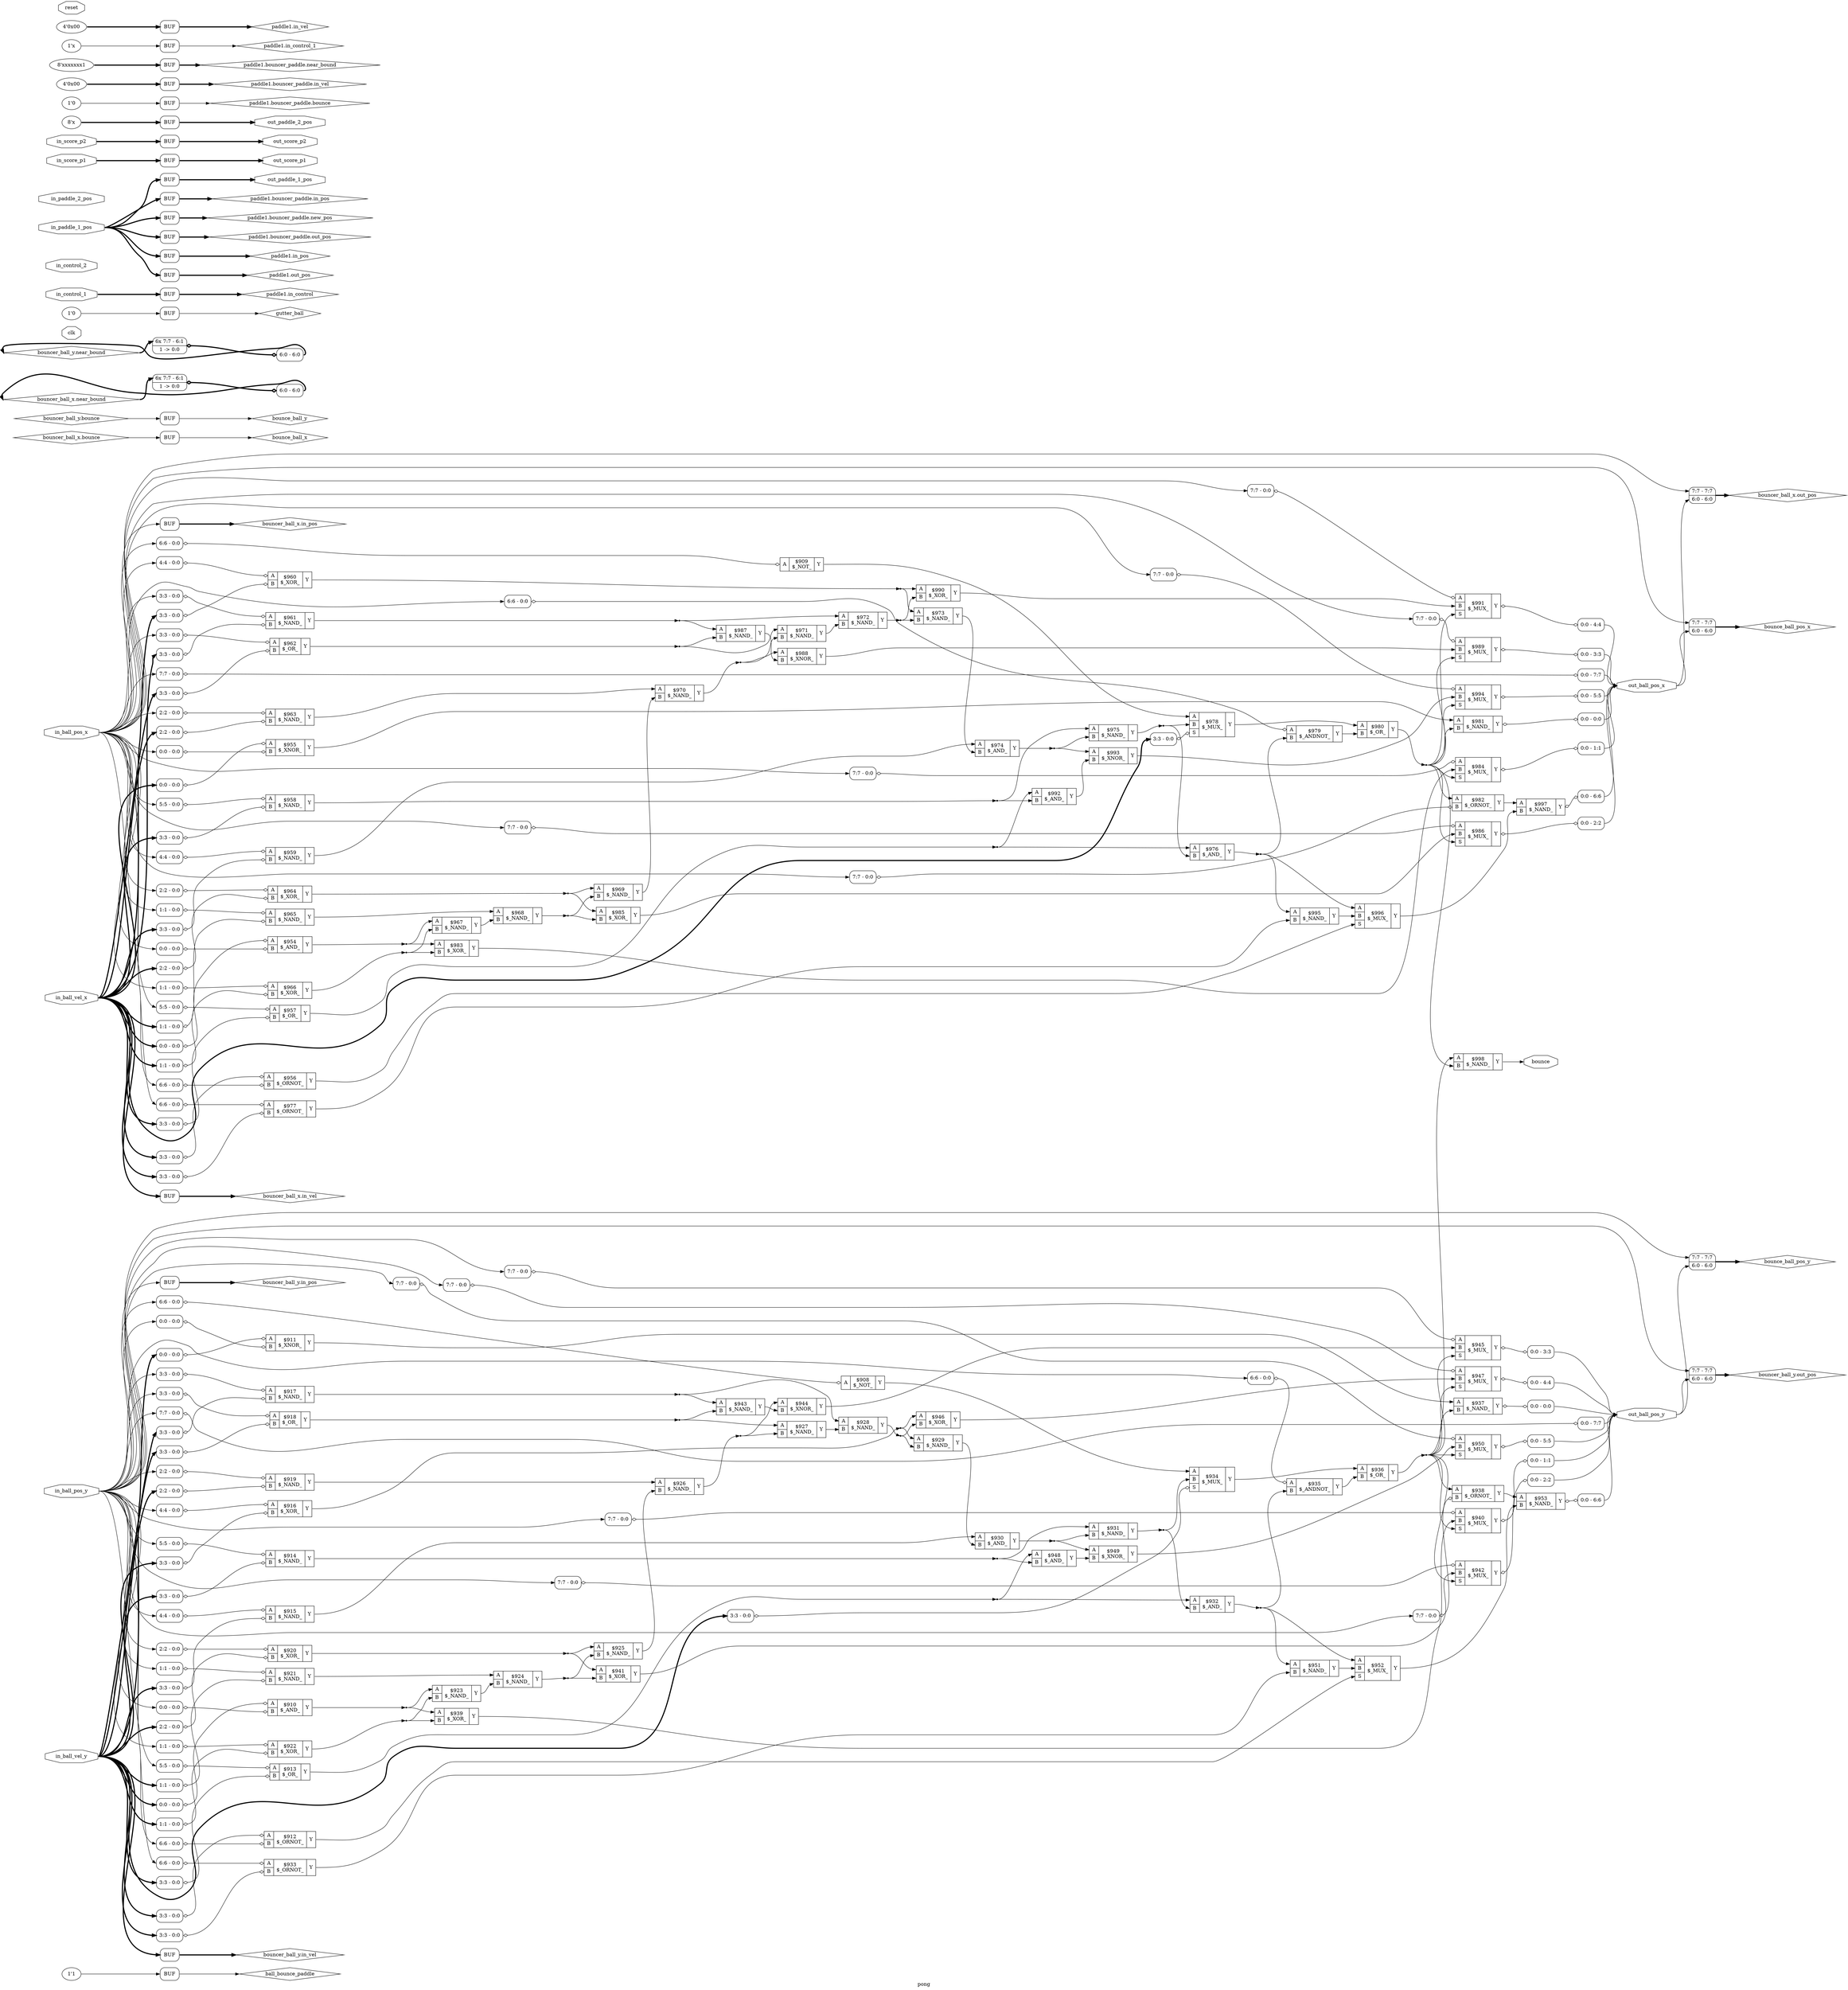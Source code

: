 digraph "pong" {
label="pong";
rankdir="LR";
remincross=true;
n77 [ shape=diamond, label="ball_bounce_paddle", color="black", fontcolor="black" ];
n78 [ shape=octagon, label="bounce", color="black", fontcolor="black" ];
n79 [ shape=diamond, label="bounce_ball_pos_x", color="black", fontcolor="black" ];
n80 [ shape=diamond, label="bounce_ball_pos_y", color="black", fontcolor="black" ];
n81 [ shape=diamond, label="bounce_ball_x", color="black", fontcolor="black" ];
n82 [ shape=diamond, label="bounce_ball_y", color="black", fontcolor="black" ];
n83 [ shape=diamond, label="bouncer_ball_x.bounce", color="black", fontcolor="black" ];
n84 [ shape=diamond, label="bouncer_ball_x.in_pos", color="black", fontcolor="black" ];
n85 [ shape=diamond, label="bouncer_ball_x.in_vel", color="black", fontcolor="black" ];
n86 [ shape=diamond, label="bouncer_ball_x.near_bound", color="black", fontcolor="black" ];
n87 [ shape=diamond, label="bouncer_ball_x.out_pos", color="black", fontcolor="black" ];
n88 [ shape=diamond, label="bouncer_ball_y.bounce", color="black", fontcolor="black" ];
n89 [ shape=diamond, label="bouncer_ball_y.in_pos", color="black", fontcolor="black" ];
n90 [ shape=diamond, label="bouncer_ball_y.in_vel", color="black", fontcolor="black" ];
n91 [ shape=diamond, label="bouncer_ball_y.near_bound", color="black", fontcolor="black" ];
n92 [ shape=diamond, label="bouncer_ball_y.out_pos", color="black", fontcolor="black" ];
n93 [ shape=octagon, label="clk", color="black", fontcolor="black" ];
n94 [ shape=diamond, label="gutter_ball", color="black", fontcolor="black" ];
n95 [ shape=octagon, label="in_ball_pos_x", color="black", fontcolor="black" ];
n96 [ shape=octagon, label="in_ball_pos_y", color="black", fontcolor="black" ];
n97 [ shape=octagon, label="in_ball_vel_x", color="black", fontcolor="black" ];
n98 [ shape=octagon, label="in_ball_vel_y", color="black", fontcolor="black" ];
n99 [ shape=octagon, label="in_control_1", color="black", fontcolor="black" ];
n100 [ shape=octagon, label="in_control_2", color="black", fontcolor="black" ];
n101 [ shape=octagon, label="in_paddle_1_pos", color="black", fontcolor="black" ];
n102 [ shape=octagon, label="in_paddle_2_pos", color="black", fontcolor="black" ];
n103 [ shape=octagon, label="in_score_p1", color="black", fontcolor="black" ];
n104 [ shape=octagon, label="in_score_p2", color="black", fontcolor="black" ];
n105 [ shape=octagon, label="out_ball_pos_x", color="black", fontcolor="black" ];
n106 [ shape=octagon, label="out_ball_pos_y", color="black", fontcolor="black" ];
n107 [ shape=octagon, label="out_paddle_1_pos", color="black", fontcolor="black" ];
n108 [ shape=octagon, label="out_paddle_2_pos", color="black", fontcolor="black" ];
n109 [ shape=octagon, label="out_score_p1", color="black", fontcolor="black" ];
n110 [ shape=octagon, label="out_score_p2", color="black", fontcolor="black" ];
n111 [ shape=diamond, label="paddle1.bouncer_paddle.bounce", color="black", fontcolor="black" ];
n112 [ shape=diamond, label="paddle1.bouncer_paddle.in_pos", color="black", fontcolor="black" ];
n113 [ shape=diamond, label="paddle1.bouncer_paddle.in_vel", color="black", fontcolor="black" ];
n114 [ shape=diamond, label="paddle1.bouncer_paddle.near_bound", color="black", fontcolor="black" ];
n115 [ shape=diamond, label="paddle1.bouncer_paddle.new_pos", color="black", fontcolor="black" ];
n116 [ shape=diamond, label="paddle1.bouncer_paddle.out_pos", color="black", fontcolor="black" ];
n117 [ shape=diamond, label="paddle1.in_control", color="black", fontcolor="black" ];
n118 [ shape=diamond, label="paddle1.in_control_1", color="black", fontcolor="black" ];
n119 [ shape=diamond, label="paddle1.in_pos", color="black", fontcolor="black" ];
n120 [ shape=diamond, label="paddle1.in_vel", color="black", fontcolor="black" ];
n121 [ shape=diamond, label="paddle1.out_pos", color="black", fontcolor="black" ];
n122 [ shape=octagon, label="reset", color="black", fontcolor="black" ];
c125 [ shape=record, label="{{<p123> A}|$908\n$_NOT_|{<p124> Y}}" ];
x0 [ shape=record, style=rounded, label="<s0> 6:6 - 0:0 " ];
x0:e -> c125:p123:w [arrowhead=odiamond, arrowtail=odiamond, dir=both, color="black", label=""];
c126 [ shape=record, label="{{<p123> A}|$909\n$_NOT_|{<p124> Y}}" ];
x1 [ shape=record, style=rounded, label="<s0> 6:6 - 0:0 " ];
x1:e -> c126:p123:w [arrowhead=odiamond, arrowtail=odiamond, dir=both, color="black", label=""];
c128 [ shape=record, label="{{<p123> A|<p127> B}|$910\n$_AND_|{<p124> Y}}" ];
x2 [ shape=record, style=rounded, label="<s0> 0:0 - 0:0 " ];
x2:e -> c128:p123:w [arrowhead=odiamond, arrowtail=odiamond, dir=both, color="black", label=""];
x3 [ shape=record, style=rounded, label="<s0> 0:0 - 0:0 " ];
x3:e -> c128:p127:w [arrowhead=odiamond, arrowtail=odiamond, dir=both, color="black", label=""];
c129 [ shape=record, label="{{<p123> A|<p127> B}|$911\n$_XNOR_|{<p124> Y}}" ];
x4 [ shape=record, style=rounded, label="<s0> 0:0 - 0:0 " ];
x4:e -> c129:p123:w [arrowhead=odiamond, arrowtail=odiamond, dir=both, color="black", label=""];
x5 [ shape=record, style=rounded, label="<s0> 0:0 - 0:0 " ];
x5:e -> c129:p127:w [arrowhead=odiamond, arrowtail=odiamond, dir=both, color="black", label=""];
c130 [ shape=record, label="{{<p123> A|<p127> B}|$912\n$_ORNOT_|{<p124> Y}}" ];
x6 [ shape=record, style=rounded, label="<s0> 3:3 - 0:0 " ];
x6:e -> c130:p123:w [arrowhead=odiamond, arrowtail=odiamond, dir=both, color="black", label=""];
x7 [ shape=record, style=rounded, label="<s0> 6:6 - 0:0 " ];
x7:e -> c130:p127:w [arrowhead=odiamond, arrowtail=odiamond, dir=both, color="black", label=""];
c131 [ shape=record, label="{{<p123> A|<p127> B}|$913\n$_OR_|{<p124> Y}}" ];
x8 [ shape=record, style=rounded, label="<s0> 5:5 - 0:0 " ];
x8:e -> c131:p123:w [arrowhead=odiamond, arrowtail=odiamond, dir=both, color="black", label=""];
x9 [ shape=record, style=rounded, label="<s0> 3:3 - 0:0 " ];
x9:e -> c131:p127:w [arrowhead=odiamond, arrowtail=odiamond, dir=both, color="black", label=""];
c132 [ shape=record, label="{{<p123> A|<p127> B}|$914\n$_NAND_|{<p124> Y}}" ];
x10 [ shape=record, style=rounded, label="<s0> 5:5 - 0:0 " ];
x10:e -> c132:p123:w [arrowhead=odiamond, arrowtail=odiamond, dir=both, color="black", label=""];
x11 [ shape=record, style=rounded, label="<s0> 3:3 - 0:0 " ];
x11:e -> c132:p127:w [arrowhead=odiamond, arrowtail=odiamond, dir=both, color="black", label=""];
c133 [ shape=record, label="{{<p123> A|<p127> B}|$915\n$_NAND_|{<p124> Y}}" ];
x12 [ shape=record, style=rounded, label="<s0> 4:4 - 0:0 " ];
x12:e -> c133:p123:w [arrowhead=odiamond, arrowtail=odiamond, dir=both, color="black", label=""];
x13 [ shape=record, style=rounded, label="<s0> 3:3 - 0:0 " ];
x13:e -> c133:p127:w [arrowhead=odiamond, arrowtail=odiamond, dir=both, color="black", label=""];
c134 [ shape=record, label="{{<p123> A|<p127> B}|$916\n$_XOR_|{<p124> Y}}" ];
x14 [ shape=record, style=rounded, label="<s0> 4:4 - 0:0 " ];
x14:e -> c134:p123:w [arrowhead=odiamond, arrowtail=odiamond, dir=both, color="black", label=""];
x15 [ shape=record, style=rounded, label="<s0> 3:3 - 0:0 " ];
x15:e -> c134:p127:w [arrowhead=odiamond, arrowtail=odiamond, dir=both, color="black", label=""];
c135 [ shape=record, label="{{<p123> A|<p127> B}|$917\n$_NAND_|{<p124> Y}}" ];
x16 [ shape=record, style=rounded, label="<s0> 3:3 - 0:0 " ];
x16:e -> c135:p123:w [arrowhead=odiamond, arrowtail=odiamond, dir=both, color="black", label=""];
x17 [ shape=record, style=rounded, label="<s0> 3:3 - 0:0 " ];
x17:e -> c135:p127:w [arrowhead=odiamond, arrowtail=odiamond, dir=both, color="black", label=""];
c136 [ shape=record, label="{{<p123> A|<p127> B}|$918\n$_OR_|{<p124> Y}}" ];
x18 [ shape=record, style=rounded, label="<s0> 3:3 - 0:0 " ];
x18:e -> c136:p123:w [arrowhead=odiamond, arrowtail=odiamond, dir=both, color="black", label=""];
x19 [ shape=record, style=rounded, label="<s0> 3:3 - 0:0 " ];
x19:e -> c136:p127:w [arrowhead=odiamond, arrowtail=odiamond, dir=both, color="black", label=""];
c137 [ shape=record, label="{{<p123> A|<p127> B}|$919\n$_NAND_|{<p124> Y}}" ];
x20 [ shape=record, style=rounded, label="<s0> 2:2 - 0:0 " ];
x20:e -> c137:p123:w [arrowhead=odiamond, arrowtail=odiamond, dir=both, color="black", label=""];
x21 [ shape=record, style=rounded, label="<s0> 2:2 - 0:0 " ];
x21:e -> c137:p127:w [arrowhead=odiamond, arrowtail=odiamond, dir=both, color="black", label=""];
c138 [ shape=record, label="{{<p123> A|<p127> B}|$920\n$_XOR_|{<p124> Y}}" ];
x22 [ shape=record, style=rounded, label="<s0> 2:2 - 0:0 " ];
x22:e -> c138:p123:w [arrowhead=odiamond, arrowtail=odiamond, dir=both, color="black", label=""];
x23 [ shape=record, style=rounded, label="<s0> 2:2 - 0:0 " ];
x23:e -> c138:p127:w [arrowhead=odiamond, arrowtail=odiamond, dir=both, color="black", label=""];
c139 [ shape=record, label="{{<p123> A|<p127> B}|$921\n$_NAND_|{<p124> Y}}" ];
x24 [ shape=record, style=rounded, label="<s0> 1:1 - 0:0 " ];
x24:e -> c139:p123:w [arrowhead=odiamond, arrowtail=odiamond, dir=both, color="black", label=""];
x25 [ shape=record, style=rounded, label="<s0> 1:1 - 0:0 " ];
x25:e -> c139:p127:w [arrowhead=odiamond, arrowtail=odiamond, dir=both, color="black", label=""];
c140 [ shape=record, label="{{<p123> A|<p127> B}|$922\n$_XOR_|{<p124> Y}}" ];
x26 [ shape=record, style=rounded, label="<s0> 1:1 - 0:0 " ];
x26:e -> c140:p123:w [arrowhead=odiamond, arrowtail=odiamond, dir=both, color="black", label=""];
x27 [ shape=record, style=rounded, label="<s0> 1:1 - 0:0 " ];
x27:e -> c140:p127:w [arrowhead=odiamond, arrowtail=odiamond, dir=both, color="black", label=""];
c141 [ shape=record, label="{{<p123> A|<p127> B}|$923\n$_NAND_|{<p124> Y}}" ];
c142 [ shape=record, label="{{<p123> A|<p127> B}|$924\n$_NAND_|{<p124> Y}}" ];
c143 [ shape=record, label="{{<p123> A|<p127> B}|$925\n$_NAND_|{<p124> Y}}" ];
c144 [ shape=record, label="{{<p123> A|<p127> B}|$926\n$_NAND_|{<p124> Y}}" ];
c145 [ shape=record, label="{{<p123> A|<p127> B}|$927\n$_NAND_|{<p124> Y}}" ];
c146 [ shape=record, label="{{<p123> A|<p127> B}|$928\n$_NAND_|{<p124> Y}}" ];
c147 [ shape=record, label="{{<p123> A|<p127> B}|$929\n$_NAND_|{<p124> Y}}" ];
c148 [ shape=record, label="{{<p123> A|<p127> B}|$930\n$_AND_|{<p124> Y}}" ];
c149 [ shape=record, label="{{<p123> A|<p127> B}|$931\n$_NAND_|{<p124> Y}}" ];
c150 [ shape=record, label="{{<p123> A|<p127> B}|$932\n$_AND_|{<p124> Y}}" ];
c151 [ shape=record, label="{{<p123> A|<p127> B}|$933\n$_ORNOT_|{<p124> Y}}" ];
x28 [ shape=record, style=rounded, label="<s0> 6:6 - 0:0 " ];
x28:e -> c151:p123:w [arrowhead=odiamond, arrowtail=odiamond, dir=both, color="black", label=""];
x29 [ shape=record, style=rounded, label="<s0> 3:3 - 0:0 " ];
x29:e -> c151:p127:w [arrowhead=odiamond, arrowtail=odiamond, dir=both, color="black", label=""];
c153 [ shape=record, label="{{<p123> A|<p127> B|<p152> S}|$934\n$_MUX_|{<p124> Y}}" ];
x30 [ shape=record, style=rounded, label="<s0> 3:3 - 0:0 " ];
x30:e -> c153:p152:w [arrowhead=odiamond, arrowtail=odiamond, dir=both, color="black", label=""];
c154 [ shape=record, label="{{<p123> A|<p127> B}|$935\n$_ANDNOT_|{<p124> Y}}" ];
x31 [ shape=record, style=rounded, label="<s0> 6:6 - 0:0 " ];
x31:e -> c154:p123:w [arrowhead=odiamond, arrowtail=odiamond, dir=both, color="black", label=""];
c155 [ shape=record, label="{{<p123> A|<p127> B}|$936\n$_OR_|{<p124> Y}}" ];
c156 [ shape=record, label="{{<p123> A|<p127> B}|$937\n$_NAND_|{<p124> Y}}" ];
x32 [ shape=record, style=rounded, label="<s0> 0:0 - 0:0 " ];
c156:p124:e -> x32:w [arrowhead=odiamond, arrowtail=odiamond, dir=both, color="black", label=""];
c157 [ shape=record, label="{{<p123> A|<p127> B}|$938\n$_ORNOT_|{<p124> Y}}" ];
x33 [ shape=record, style=rounded, label="<s0> 7:7 - 0:0 " ];
x33:e -> c157:p127:w [arrowhead=odiamond, arrowtail=odiamond, dir=both, color="black", label=""];
c158 [ shape=record, label="{{<p123> A|<p127> B}|$939\n$_XOR_|{<p124> Y}}" ];
c159 [ shape=record, label="{{<p123> A|<p127> B|<p152> S}|$940\n$_MUX_|{<p124> Y}}" ];
x34 [ shape=record, style=rounded, label="<s0> 7:7 - 0:0 " ];
x34:e -> c159:p123:w [arrowhead=odiamond, arrowtail=odiamond, dir=both, color="black", label=""];
x35 [ shape=record, style=rounded, label="<s0> 0:0 - 1:1 " ];
c159:p124:e -> x35:w [arrowhead=odiamond, arrowtail=odiamond, dir=both, color="black", label=""];
c160 [ shape=record, label="{{<p123> A|<p127> B}|$941\n$_XOR_|{<p124> Y}}" ];
c161 [ shape=record, label="{{<p123> A|<p127> B|<p152> S}|$942\n$_MUX_|{<p124> Y}}" ];
x36 [ shape=record, style=rounded, label="<s0> 7:7 - 0:0 " ];
x36:e -> c161:p123:w [arrowhead=odiamond, arrowtail=odiamond, dir=both, color="black", label=""];
x37 [ shape=record, style=rounded, label="<s0> 0:0 - 2:2 " ];
c161:p124:e -> x37:w [arrowhead=odiamond, arrowtail=odiamond, dir=both, color="black", label=""];
c162 [ shape=record, label="{{<p123> A|<p127> B}|$943\n$_NAND_|{<p124> Y}}" ];
c163 [ shape=record, label="{{<p123> A|<p127> B}|$944\n$_XNOR_|{<p124> Y}}" ];
c164 [ shape=record, label="{{<p123> A|<p127> B|<p152> S}|$945\n$_MUX_|{<p124> Y}}" ];
x38 [ shape=record, style=rounded, label="<s0> 7:7 - 0:0 " ];
x38:e -> c164:p123:w [arrowhead=odiamond, arrowtail=odiamond, dir=both, color="black", label=""];
x39 [ shape=record, style=rounded, label="<s0> 0:0 - 3:3 " ];
c164:p124:e -> x39:w [arrowhead=odiamond, arrowtail=odiamond, dir=both, color="black", label=""];
c165 [ shape=record, label="{{<p123> A|<p127> B}|$946\n$_XOR_|{<p124> Y}}" ];
c166 [ shape=record, label="{{<p123> A|<p127> B|<p152> S}|$947\n$_MUX_|{<p124> Y}}" ];
x40 [ shape=record, style=rounded, label="<s0> 7:7 - 0:0 " ];
x40:e -> c166:p123:w [arrowhead=odiamond, arrowtail=odiamond, dir=both, color="black", label=""];
x41 [ shape=record, style=rounded, label="<s0> 0:0 - 4:4 " ];
c166:p124:e -> x41:w [arrowhead=odiamond, arrowtail=odiamond, dir=both, color="black", label=""];
c167 [ shape=record, label="{{<p123> A|<p127> B}|$948\n$_AND_|{<p124> Y}}" ];
c168 [ shape=record, label="{{<p123> A|<p127> B}|$949\n$_XNOR_|{<p124> Y}}" ];
c169 [ shape=record, label="{{<p123> A|<p127> B|<p152> S}|$950\n$_MUX_|{<p124> Y}}" ];
x42 [ shape=record, style=rounded, label="<s0> 7:7 - 0:0 " ];
x42:e -> c169:p123:w [arrowhead=odiamond, arrowtail=odiamond, dir=both, color="black", label=""];
x43 [ shape=record, style=rounded, label="<s0> 0:0 - 5:5 " ];
c169:p124:e -> x43:w [arrowhead=odiamond, arrowtail=odiamond, dir=both, color="black", label=""];
c170 [ shape=record, label="{{<p123> A|<p127> B}|$951\n$_NAND_|{<p124> Y}}" ];
c171 [ shape=record, label="{{<p123> A|<p127> B|<p152> S}|$952\n$_MUX_|{<p124> Y}}" ];
c172 [ shape=record, label="{{<p123> A|<p127> B}|$953\n$_NAND_|{<p124> Y}}" ];
x44 [ shape=record, style=rounded, label="<s0> 0:0 - 6:6 " ];
c172:p124:e -> x44:w [arrowhead=odiamond, arrowtail=odiamond, dir=both, color="black", label=""];
c173 [ shape=record, label="{{<p123> A|<p127> B}|$954\n$_AND_|{<p124> Y}}" ];
x45 [ shape=record, style=rounded, label="<s0> 0:0 - 0:0 " ];
x45:e -> c173:p123:w [arrowhead=odiamond, arrowtail=odiamond, dir=both, color="black", label=""];
x46 [ shape=record, style=rounded, label="<s0> 0:0 - 0:0 " ];
x46:e -> c173:p127:w [arrowhead=odiamond, arrowtail=odiamond, dir=both, color="black", label=""];
c174 [ shape=record, label="{{<p123> A|<p127> B}|$955\n$_XNOR_|{<p124> Y}}" ];
x47 [ shape=record, style=rounded, label="<s0> 0:0 - 0:0 " ];
x47:e -> c174:p123:w [arrowhead=odiamond, arrowtail=odiamond, dir=both, color="black", label=""];
x48 [ shape=record, style=rounded, label="<s0> 0:0 - 0:0 " ];
x48:e -> c174:p127:w [arrowhead=odiamond, arrowtail=odiamond, dir=both, color="black", label=""];
c175 [ shape=record, label="{{<p123> A|<p127> B}|$956\n$_ORNOT_|{<p124> Y}}" ];
x49 [ shape=record, style=rounded, label="<s0> 3:3 - 0:0 " ];
x49:e -> c175:p123:w [arrowhead=odiamond, arrowtail=odiamond, dir=both, color="black", label=""];
x50 [ shape=record, style=rounded, label="<s0> 6:6 - 0:0 " ];
x50:e -> c175:p127:w [arrowhead=odiamond, arrowtail=odiamond, dir=both, color="black", label=""];
c176 [ shape=record, label="{{<p123> A|<p127> B}|$957\n$_OR_|{<p124> Y}}" ];
x51 [ shape=record, style=rounded, label="<s0> 5:5 - 0:0 " ];
x51:e -> c176:p123:w [arrowhead=odiamond, arrowtail=odiamond, dir=both, color="black", label=""];
x52 [ shape=record, style=rounded, label="<s0> 3:3 - 0:0 " ];
x52:e -> c176:p127:w [arrowhead=odiamond, arrowtail=odiamond, dir=both, color="black", label=""];
c177 [ shape=record, label="{{<p123> A|<p127> B}|$958\n$_NAND_|{<p124> Y}}" ];
x53 [ shape=record, style=rounded, label="<s0> 5:5 - 0:0 " ];
x53:e -> c177:p123:w [arrowhead=odiamond, arrowtail=odiamond, dir=both, color="black", label=""];
x54 [ shape=record, style=rounded, label="<s0> 3:3 - 0:0 " ];
x54:e -> c177:p127:w [arrowhead=odiamond, arrowtail=odiamond, dir=both, color="black", label=""];
c178 [ shape=record, label="{{<p123> A|<p127> B}|$959\n$_NAND_|{<p124> Y}}" ];
x55 [ shape=record, style=rounded, label="<s0> 4:4 - 0:0 " ];
x55:e -> c178:p123:w [arrowhead=odiamond, arrowtail=odiamond, dir=both, color="black", label=""];
x56 [ shape=record, style=rounded, label="<s0> 3:3 - 0:0 " ];
x56:e -> c178:p127:w [arrowhead=odiamond, arrowtail=odiamond, dir=both, color="black", label=""];
c179 [ shape=record, label="{{<p123> A|<p127> B}|$960\n$_XOR_|{<p124> Y}}" ];
x57 [ shape=record, style=rounded, label="<s0> 4:4 - 0:0 " ];
x57:e -> c179:p123:w [arrowhead=odiamond, arrowtail=odiamond, dir=both, color="black", label=""];
x58 [ shape=record, style=rounded, label="<s0> 3:3 - 0:0 " ];
x58:e -> c179:p127:w [arrowhead=odiamond, arrowtail=odiamond, dir=both, color="black", label=""];
c180 [ shape=record, label="{{<p123> A|<p127> B}|$961\n$_NAND_|{<p124> Y}}" ];
x59 [ shape=record, style=rounded, label="<s0> 3:3 - 0:0 " ];
x59:e -> c180:p123:w [arrowhead=odiamond, arrowtail=odiamond, dir=both, color="black", label=""];
x60 [ shape=record, style=rounded, label="<s0> 3:3 - 0:0 " ];
x60:e -> c180:p127:w [arrowhead=odiamond, arrowtail=odiamond, dir=both, color="black", label=""];
c181 [ shape=record, label="{{<p123> A|<p127> B}|$962\n$_OR_|{<p124> Y}}" ];
x61 [ shape=record, style=rounded, label="<s0> 3:3 - 0:0 " ];
x61:e -> c181:p123:w [arrowhead=odiamond, arrowtail=odiamond, dir=both, color="black", label=""];
x62 [ shape=record, style=rounded, label="<s0> 3:3 - 0:0 " ];
x62:e -> c181:p127:w [arrowhead=odiamond, arrowtail=odiamond, dir=both, color="black", label=""];
c182 [ shape=record, label="{{<p123> A|<p127> B}|$963\n$_NAND_|{<p124> Y}}" ];
x63 [ shape=record, style=rounded, label="<s0> 2:2 - 0:0 " ];
x63:e -> c182:p123:w [arrowhead=odiamond, arrowtail=odiamond, dir=both, color="black", label=""];
x64 [ shape=record, style=rounded, label="<s0> 2:2 - 0:0 " ];
x64:e -> c182:p127:w [arrowhead=odiamond, arrowtail=odiamond, dir=both, color="black", label=""];
c183 [ shape=record, label="{{<p123> A|<p127> B}|$964\n$_XOR_|{<p124> Y}}" ];
x65 [ shape=record, style=rounded, label="<s0> 2:2 - 0:0 " ];
x65:e -> c183:p123:w [arrowhead=odiamond, arrowtail=odiamond, dir=both, color="black", label=""];
x66 [ shape=record, style=rounded, label="<s0> 2:2 - 0:0 " ];
x66:e -> c183:p127:w [arrowhead=odiamond, arrowtail=odiamond, dir=both, color="black", label=""];
c184 [ shape=record, label="{{<p123> A|<p127> B}|$965\n$_NAND_|{<p124> Y}}" ];
x67 [ shape=record, style=rounded, label="<s0> 1:1 - 0:0 " ];
x67:e -> c184:p123:w [arrowhead=odiamond, arrowtail=odiamond, dir=both, color="black", label=""];
x68 [ shape=record, style=rounded, label="<s0> 1:1 - 0:0 " ];
x68:e -> c184:p127:w [arrowhead=odiamond, arrowtail=odiamond, dir=both, color="black", label=""];
c185 [ shape=record, label="{{<p123> A|<p127> B}|$966\n$_XOR_|{<p124> Y}}" ];
x69 [ shape=record, style=rounded, label="<s0> 1:1 - 0:0 " ];
x69:e -> c185:p123:w [arrowhead=odiamond, arrowtail=odiamond, dir=both, color="black", label=""];
x70 [ shape=record, style=rounded, label="<s0> 1:1 - 0:0 " ];
x70:e -> c185:p127:w [arrowhead=odiamond, arrowtail=odiamond, dir=both, color="black", label=""];
c186 [ shape=record, label="{{<p123> A|<p127> B}|$967\n$_NAND_|{<p124> Y}}" ];
c187 [ shape=record, label="{{<p123> A|<p127> B}|$968\n$_NAND_|{<p124> Y}}" ];
c188 [ shape=record, label="{{<p123> A|<p127> B}|$969\n$_NAND_|{<p124> Y}}" ];
c189 [ shape=record, label="{{<p123> A|<p127> B}|$970\n$_NAND_|{<p124> Y}}" ];
c190 [ shape=record, label="{{<p123> A|<p127> B}|$971\n$_NAND_|{<p124> Y}}" ];
c191 [ shape=record, label="{{<p123> A|<p127> B}|$972\n$_NAND_|{<p124> Y}}" ];
c192 [ shape=record, label="{{<p123> A|<p127> B}|$973\n$_NAND_|{<p124> Y}}" ];
c193 [ shape=record, label="{{<p123> A|<p127> B}|$974\n$_AND_|{<p124> Y}}" ];
c194 [ shape=record, label="{{<p123> A|<p127> B}|$975\n$_NAND_|{<p124> Y}}" ];
c195 [ shape=record, label="{{<p123> A|<p127> B}|$976\n$_AND_|{<p124> Y}}" ];
c196 [ shape=record, label="{{<p123> A|<p127> B}|$977\n$_ORNOT_|{<p124> Y}}" ];
x71 [ shape=record, style=rounded, label="<s0> 6:6 - 0:0 " ];
x71:e -> c196:p123:w [arrowhead=odiamond, arrowtail=odiamond, dir=both, color="black", label=""];
x72 [ shape=record, style=rounded, label="<s0> 3:3 - 0:0 " ];
x72:e -> c196:p127:w [arrowhead=odiamond, arrowtail=odiamond, dir=both, color="black", label=""];
c197 [ shape=record, label="{{<p123> A|<p127> B|<p152> S}|$978\n$_MUX_|{<p124> Y}}" ];
x73 [ shape=record, style=rounded, label="<s0> 3:3 - 0:0 " ];
x73:e -> c197:p152:w [arrowhead=odiamond, arrowtail=odiamond, dir=both, color="black", label=""];
c198 [ shape=record, label="{{<p123> A|<p127> B}|$979\n$_ANDNOT_|{<p124> Y}}" ];
x74 [ shape=record, style=rounded, label="<s0> 6:6 - 0:0 " ];
x74:e -> c198:p123:w [arrowhead=odiamond, arrowtail=odiamond, dir=both, color="black", label=""];
c199 [ shape=record, label="{{<p123> A|<p127> B}|$980\n$_OR_|{<p124> Y}}" ];
c200 [ shape=record, label="{{<p123> A|<p127> B}|$981\n$_NAND_|{<p124> Y}}" ];
x75 [ shape=record, style=rounded, label="<s0> 0:0 - 0:0 " ];
c200:p124:e -> x75:w [arrowhead=odiamond, arrowtail=odiamond, dir=both, color="black", label=""];
c201 [ shape=record, label="{{<p123> A|<p127> B}|$982\n$_ORNOT_|{<p124> Y}}" ];
x76 [ shape=record, style=rounded, label="<s0> 7:7 - 0:0 " ];
x76:e -> c201:p127:w [arrowhead=odiamond, arrowtail=odiamond, dir=both, color="black", label=""];
c202 [ shape=record, label="{{<p123> A|<p127> B}|$983\n$_XOR_|{<p124> Y}}" ];
c203 [ shape=record, label="{{<p123> A|<p127> B|<p152> S}|$984\n$_MUX_|{<p124> Y}}" ];
x77 [ shape=record, style=rounded, label="<s0> 7:7 - 0:0 " ];
x77:e -> c203:p123:w [arrowhead=odiamond, arrowtail=odiamond, dir=both, color="black", label=""];
x78 [ shape=record, style=rounded, label="<s0> 0:0 - 1:1 " ];
c203:p124:e -> x78:w [arrowhead=odiamond, arrowtail=odiamond, dir=both, color="black", label=""];
c204 [ shape=record, label="{{<p123> A|<p127> B}|$985\n$_XOR_|{<p124> Y}}" ];
c205 [ shape=record, label="{{<p123> A|<p127> B|<p152> S}|$986\n$_MUX_|{<p124> Y}}" ];
x79 [ shape=record, style=rounded, label="<s0> 7:7 - 0:0 " ];
x79:e -> c205:p123:w [arrowhead=odiamond, arrowtail=odiamond, dir=both, color="black", label=""];
x80 [ shape=record, style=rounded, label="<s0> 0:0 - 2:2 " ];
c205:p124:e -> x80:w [arrowhead=odiamond, arrowtail=odiamond, dir=both, color="black", label=""];
c206 [ shape=record, label="{{<p123> A|<p127> B}|$987\n$_NAND_|{<p124> Y}}" ];
c207 [ shape=record, label="{{<p123> A|<p127> B}|$988\n$_XNOR_|{<p124> Y}}" ];
c208 [ shape=record, label="{{<p123> A|<p127> B|<p152> S}|$989\n$_MUX_|{<p124> Y}}" ];
x81 [ shape=record, style=rounded, label="<s0> 7:7 - 0:0 " ];
x81:e -> c208:p123:w [arrowhead=odiamond, arrowtail=odiamond, dir=both, color="black", label=""];
x82 [ shape=record, style=rounded, label="<s0> 0:0 - 3:3 " ];
c208:p124:e -> x82:w [arrowhead=odiamond, arrowtail=odiamond, dir=both, color="black", label=""];
c209 [ shape=record, label="{{<p123> A|<p127> B}|$990\n$_XOR_|{<p124> Y}}" ];
c210 [ shape=record, label="{{<p123> A|<p127> B|<p152> S}|$991\n$_MUX_|{<p124> Y}}" ];
x83 [ shape=record, style=rounded, label="<s0> 7:7 - 0:0 " ];
x83:e -> c210:p123:w [arrowhead=odiamond, arrowtail=odiamond, dir=both, color="black", label=""];
x84 [ shape=record, style=rounded, label="<s0> 0:0 - 4:4 " ];
c210:p124:e -> x84:w [arrowhead=odiamond, arrowtail=odiamond, dir=both, color="black", label=""];
c211 [ shape=record, label="{{<p123> A|<p127> B}|$992\n$_AND_|{<p124> Y}}" ];
c212 [ shape=record, label="{{<p123> A|<p127> B}|$993\n$_XNOR_|{<p124> Y}}" ];
c213 [ shape=record, label="{{<p123> A|<p127> B|<p152> S}|$994\n$_MUX_|{<p124> Y}}" ];
x85 [ shape=record, style=rounded, label="<s0> 7:7 - 0:0 " ];
x85:e -> c213:p123:w [arrowhead=odiamond, arrowtail=odiamond, dir=both, color="black", label=""];
x86 [ shape=record, style=rounded, label="<s0> 0:0 - 5:5 " ];
c213:p124:e -> x86:w [arrowhead=odiamond, arrowtail=odiamond, dir=both, color="black", label=""];
c214 [ shape=record, label="{{<p123> A|<p127> B}|$995\n$_NAND_|{<p124> Y}}" ];
c215 [ shape=record, label="{{<p123> A|<p127> B|<p152> S}|$996\n$_MUX_|{<p124> Y}}" ];
c216 [ shape=record, label="{{<p123> A|<p127> B}|$997\n$_NAND_|{<p124> Y}}" ];
x87 [ shape=record, style=rounded, label="<s0> 0:0 - 6:6 " ];
c216:p124:e -> x87:w [arrowhead=odiamond, arrowtail=odiamond, dir=both, color="black", label=""];
c217 [ shape=record, label="{{<p123> A|<p127> B}|$998\n$_NAND_|{<p124> Y}}" ];
v88 [ label="1'1" ];
x89 [shape=box, style=rounded, label="BUF"];
x90 [ shape=record, style=rounded, label="<s1> 7:7 - 7:7 |<s0> 6:0 - 6:0 " ];
x91 [ shape=record, style=rounded, label="<s1> 7:7 - 7:7 |<s0> 6:0 - 6:0 " ];
x92 [shape=box, style=rounded, label="BUF"];
x93 [shape=box, style=rounded, label="BUF"];
x94 [shape=box, style=rounded, label="BUF"];
x95 [shape=box, style=rounded, label="BUF"];
x96 [ shape=record, style=rounded, label="<s6> 6x 7:7 - 6:1 |1 -&gt; 0:0 " ];
x97 [ shape=record, style=rounded, label="<s0> 6:0 - 6:0 " ];
x96:e -> x97:w [arrowhead=odiamond, arrowtail=odiamond, dir=both, color="black", style="setlinewidth(3)", label=""];
x98 [ shape=record, style=rounded, label="<s1> 7:7 - 7:7 |<s0> 6:0 - 6:0 " ];
x99 [shape=box, style=rounded, label="BUF"];
x100 [shape=box, style=rounded, label="BUF"];
x101 [ shape=record, style=rounded, label="<s6> 6x 7:7 - 6:1 |1 -&gt; 0:0 " ];
x102 [ shape=record, style=rounded, label="<s0> 6:0 - 6:0 " ];
x101:e -> x102:w [arrowhead=odiamond, arrowtail=odiamond, dir=both, color="black", style="setlinewidth(3)", label=""];
x103 [ shape=record, style=rounded, label="<s1> 7:7 - 7:7 |<s0> 6:0 - 6:0 " ];
v104 [ label="1'0" ];
x105 [shape=box, style=rounded, label="BUF"];
x106 [ shape=record, style=rounded, label="<s0> 7:7 - 0:0 " ];
x107 [ shape=record, style=rounded, label="<s0> 0:0 - 7:7 " ];
x106:e -> x107:w [arrowhead=odiamond, arrowtail=odiamond, dir=both, color="black", label=""];
x108 [ shape=record, style=rounded, label="<s0> 7:7 - 0:0 " ];
x109 [ shape=record, style=rounded, label="<s0> 0:0 - 7:7 " ];
x108:e -> x109:w [arrowhead=odiamond, arrowtail=odiamond, dir=both, color="black", label=""];
x110 [shape=box, style=rounded, label="BUF"];
v111 [ label="8'x" ];
x112 [shape=box, style=rounded, label="BUF"];
x113 [shape=box, style=rounded, label="BUF"];
x114 [shape=box, style=rounded, label="BUF"];
v115 [ label="1'0" ];
x116 [shape=box, style=rounded, label="BUF"];
x117 [shape=box, style=rounded, label="BUF"];
v118 [ label="4'0x00" ];
x119 [shape=box, style=rounded, label="BUF"];
v120 [ label="8'xxxxxxx1" ];
x121 [shape=box, style=rounded, label="BUF"];
x122 [shape=box, style=rounded, label="BUF"];
x123 [shape=box, style=rounded, label="BUF"];
x124 [shape=box, style=rounded, label="BUF"];
v125 [ label="1'x" ];
x126 [shape=box, style=rounded, label="BUF"];
x127 [shape=box, style=rounded, label="BUF"];
v128 [ label="4'0x00" ];
x129 [shape=box, style=rounded, label="BUF"];
x130 [shape=box, style=rounded, label="BUF"];
n1 [ shape=point ];
c185:p124:e -> n1:w [color="black", label=""];
n1:e -> c186:p127:w [color="black", label=""];
n1:e -> c202:p127:w [color="black", label=""];
n10 [ shape=point ];
c194:p124:e -> n10:w [color="black", label=""];
n10:e -> c195:p127:w [color="black", label=""];
n10:e -> c197:p127:w [color="black", label=""];
n101:e -> x110:w:w [color="black", style="setlinewidth(3)", label=""];
n101:e -> x117:w:w [color="black", style="setlinewidth(3)", label=""];
n101:e -> x122:w:w [color="black", style="setlinewidth(3)", label=""];
n101:e -> x123:w:w [color="black", style="setlinewidth(3)", label=""];
n101:e -> x127:w:w [color="black", style="setlinewidth(3)", label=""];
n101:e -> x130:w:w [color="black", style="setlinewidth(3)", label=""];
n103:e -> x113:w:w [color="black", style="setlinewidth(3)", label=""];
n104:e -> x114:w:w [color="black", style="setlinewidth(3)", label=""];
x107:s0:e -> n105:w [color="black", label=""];
x75:s0:e -> n105:w [color="black", label=""];
x78:s0:e -> n105:w [color="black", label=""];
x80:s0:e -> n105:w [color="black", label=""];
x82:s0:e -> n105:w [color="black", label=""];
x84:s0:e -> n105:w [color="black", label=""];
x86:s0:e -> n105:w [color="black", label=""];
x87:s0:e -> n105:w [color="black", label=""];
n105:e -> x90:s0:w [color="black", label=""];
n105:e -> x98:s0:w [color="black", label=""];
x109:s0:e -> n106:w [color="black", label=""];
x32:s0:e -> n106:w [color="black", label=""];
x35:s0:e -> n106:w [color="black", label=""];
x37:s0:e -> n106:w [color="black", label=""];
x39:s0:e -> n106:w [color="black", label=""];
x41:s0:e -> n106:w [color="black", label=""];
x43:s0:e -> n106:w [color="black", label=""];
x44:s0:e -> n106:w [color="black", label=""];
n106:e -> x103:s0:w [color="black", label=""];
n106:e -> x91:s0:w [color="black", label=""];
x110:e:e -> n107:w [color="black", style="setlinewidth(3)", label=""];
x112:e:e -> n108:w [color="black", style="setlinewidth(3)", label=""];
x113:e:e -> n109:w [color="black", style="setlinewidth(3)", label=""];
n11 [ shape=point ];
c195:p124:e -> n11:w [color="black", label=""];
n11:e -> c198:p127:w [color="black", label=""];
n11:e -> c214:p123:w [color="black", label=""];
n11:e -> c215:p123:w [color="black", label=""];
x114:e:e -> n110:w [color="black", style="setlinewidth(3)", label=""];
x116:e:e -> n111:w [color="black", label=""];
x117:e:e -> n112:w [color="black", style="setlinewidth(3)", label=""];
x119:e:e -> n113:w [color="black", style="setlinewidth(3)", label=""];
x121:e:e -> n114:w [color="black", style="setlinewidth(3)", label=""];
x122:e:e -> n115:w [color="black", style="setlinewidth(3)", label=""];
x123:e:e -> n116:w [color="black", style="setlinewidth(3)", label=""];
x124:e:e -> n117:w [color="black", style="setlinewidth(3)", label=""];
x126:e:e -> n118:w [color="black", label=""];
x127:e:e -> n119:w [color="black", style="setlinewidth(3)", label=""];
c196:p124:e -> c214:p127:w [color="black", label=""];
x129:e:e -> n120:w [color="black", style="setlinewidth(3)", label=""];
x130:e:e -> n121:w [color="black", style="setlinewidth(3)", label=""];
c197:p124:e -> c199:p123:w [color="black", label=""];
c198:p124:e -> c199:p127:w [color="black", label=""];
n15 [ shape=point ];
c199:p124:e -> n15:w [color="black", label=""];
n15:e -> c200:p127:w [color="black", label=""];
n15:e -> c201:p123:w [color="black", label=""];
n15:e -> c203:p152:w [color="black", label=""];
n15:e -> c205:p152:w [color="black", label=""];
n15:e -> c208:p152:w [color="black", label=""];
n15:e -> c210:p152:w [color="black", label=""];
n15:e -> c213:p152:w [color="black", label=""];
n15:e -> c217:p127:w [color="black", label=""];
c201:p124:e -> c216:p123:w [color="black", label=""];
c202:p124:e -> c203:p127:w [color="black", label=""];
c204:p124:e -> c205:p127:w [color="black", label=""];
c206:p124:e -> c207:p127:w [color="black", label=""];
c186:p124:e -> c187:p127:w [color="black", label=""];
c207:p124:e -> c208:p127:w [color="black", label=""];
c209:p124:e -> c210:p127:w [color="black", label=""];
c211:p124:e -> c212:p127:w [color="black", label=""];
c212:p124:e -> c213:p127:w [color="black", label=""];
c214:p124:e -> c215:p127:w [color="black", label=""];
c215:p124:e -> c216:p127:w [color="black", label=""];
c125:p124:e -> c153:p123:w [color="black", label=""];
c126:p124:e -> c197:p123:w [color="black", label=""];
n28 [ shape=point ];
c128:p124:e -> n28:w [color="black", label=""];
n28:e -> c141:p123:w [color="black", label=""];
n28:e -> c158:p123:w [color="black", label=""];
c129:p124:e -> c156:p123:w [color="black", label=""];
n3 [ shape=point ];
c187:p124:e -> n3:w [color="black", label=""];
n3:e -> c188:p127:w [color="black", label=""];
n3:e -> c204:p127:w [color="black", label=""];
c130:p124:e -> c171:p152:w [color="black", label=""];
n31 [ shape=point ];
c131:p124:e -> n31:w [color="black", label=""];
n31:e -> c150:p123:w [color="black", label=""];
n31:e -> c167:p123:w [color="black", label=""];
n32 [ shape=point ];
c132:p124:e -> n32:w [color="black", label=""];
n32:e -> c149:p123:w [color="black", label=""];
n32:e -> c167:p127:w [color="black", label=""];
c133:p124:e -> c148:p123:w [color="black", label=""];
n34 [ shape=point ];
c134:p124:e -> n34:w [color="black", label=""];
n34:e -> c147:p123:w [color="black", label=""];
n34:e -> c165:p123:w [color="black", label=""];
n35 [ shape=point ];
c135:p124:e -> n35:w [color="black", label=""];
n35:e -> c146:p123:w [color="black", label=""];
n35:e -> c162:p123:w [color="black", label=""];
n36 [ shape=point ];
c136:p124:e -> n36:w [color="black", label=""];
n36:e -> c145:p123:w [color="black", label=""];
n36:e -> c162:p127:w [color="black", label=""];
c137:p124:e -> c144:p123:w [color="black", label=""];
n38 [ shape=point ];
c138:p124:e -> n38:w [color="black", label=""];
n38:e -> c143:p123:w [color="black", label=""];
n38:e -> c160:p123:w [color="black", label=""];
c139:p124:e -> c142:p123:w [color="black", label=""];
c188:p124:e -> c189:p127:w [color="black", label=""];
n40 [ shape=point ];
c140:p124:e -> n40:w [color="black", label=""];
n40:e -> c141:p127:w [color="black", label=""];
n40:e -> c158:p127:w [color="black", label=""];
c141:p124:e -> c142:p127:w [color="black", label=""];
n42 [ shape=point ];
c142:p124:e -> n42:w [color="black", label=""];
n42:e -> c143:p127:w [color="black", label=""];
n42:e -> c160:p127:w [color="black", label=""];
c143:p124:e -> c144:p127:w [color="black", label=""];
n44 [ shape=point ];
c144:p124:e -> n44:w [color="black", label=""];
n44:e -> c145:p127:w [color="black", label=""];
n44:e -> c163:p123:w [color="black", label=""];
c145:p124:e -> c146:p127:w [color="black", label=""];
n46 [ shape=point ];
c146:p124:e -> n46:w [color="black", label=""];
n46:e -> c147:p127:w [color="black", label=""];
n46:e -> c165:p127:w [color="black", label=""];
c147:p124:e -> c148:p127:w [color="black", label=""];
n48 [ shape=point ];
c148:p124:e -> n48:w [color="black", label=""];
n48:e -> c149:p127:w [color="black", label=""];
n48:e -> c168:p123:w [color="black", label=""];
n49 [ shape=point ];
c149:p124:e -> n49:w [color="black", label=""];
n49:e -> c150:p127:w [color="black", label=""];
n49:e -> c153:p127:w [color="black", label=""];
n5 [ shape=point ];
c189:p124:e -> n5:w [color="black", label=""];
n5:e -> c190:p127:w [color="black", label=""];
n5:e -> c207:p123:w [color="black", label=""];
n50 [ shape=point ];
c150:p124:e -> n50:w [color="black", label=""];
n50:e -> c154:p127:w [color="black", label=""];
n50:e -> c170:p123:w [color="black", label=""];
n50:e -> c171:p123:w [color="black", label=""];
c151:p124:e -> c170:p127:w [color="black", label=""];
c153:p124:e -> c155:p123:w [color="black", label=""];
c154:p124:e -> c155:p127:w [color="black", label=""];
n54 [ shape=point ];
c155:p124:e -> n54:w [color="black", label=""];
n54:e -> c156:p127:w [color="black", label=""];
n54:e -> c157:p123:w [color="black", label=""];
n54:e -> c159:p152:w [color="black", label=""];
n54:e -> c161:p152:w [color="black", label=""];
n54:e -> c164:p152:w [color="black", label=""];
n54:e -> c166:p152:w [color="black", label=""];
n54:e -> c169:p152:w [color="black", label=""];
n54:e -> c217:p123:w [color="black", label=""];
c157:p124:e -> c172:p123:w [color="black", label=""];
c158:p124:e -> c159:p127:w [color="black", label=""];
c160:p124:e -> c161:p127:w [color="black", label=""];
c162:p124:e -> c163:p127:w [color="black", label=""];
c163:p124:e -> c164:p127:w [color="black", label=""];
c190:p124:e -> c191:p127:w [color="black", label=""];
c165:p124:e -> c166:p127:w [color="black", label=""];
c167:p124:e -> c168:p127:w [color="black", label=""];
c168:p124:e -> c169:p127:w [color="black", label=""];
c170:p124:e -> c171:p127:w [color="black", label=""];
c171:p124:e -> c172:p127:w [color="black", label=""];
n65 [ shape=point ];
c173:p124:e -> n65:w [color="black", label=""];
n65:e -> c186:p123:w [color="black", label=""];
n65:e -> c202:p123:w [color="black", label=""];
c174:p124:e -> c200:p123:w [color="black", label=""];
c175:p124:e -> c215:p152:w [color="black", label=""];
n68 [ shape=point ];
c176:p124:e -> n68:w [color="black", label=""];
n68:e -> c195:p123:w [color="black", label=""];
n68:e -> c211:p123:w [color="black", label=""];
n69 [ shape=point ];
c177:p124:e -> n69:w [color="black", label=""];
n69:e -> c194:p123:w [color="black", label=""];
n69:e -> c211:p127:w [color="black", label=""];
n7 [ shape=point ];
c191:p124:e -> n7:w [color="black", label=""];
n7:e -> c192:p127:w [color="black", label=""];
n7:e -> c209:p127:w [color="black", label=""];
c178:p124:e -> c193:p123:w [color="black", label=""];
n71 [ shape=point ];
c179:p124:e -> n71:w [color="black", label=""];
n71:e -> c192:p123:w [color="black", label=""];
n71:e -> c209:p123:w [color="black", label=""];
n72 [ shape=point ];
c180:p124:e -> n72:w [color="black", label=""];
n72:e -> c191:p123:w [color="black", label=""];
n72:e -> c206:p123:w [color="black", label=""];
n73 [ shape=point ];
c181:p124:e -> n73:w [color="black", label=""];
n73:e -> c190:p123:w [color="black", label=""];
n73:e -> c206:p127:w [color="black", label=""];
c182:p124:e -> c189:p123:w [color="black", label=""];
n75 [ shape=point ];
c183:p124:e -> n75:w [color="black", label=""];
n75:e -> c188:p123:w [color="black", label=""];
n75:e -> c204:p123:w [color="black", label=""];
c184:p124:e -> c187:p123:w [color="black", label=""];
x89:e:e -> n77:w [color="black", label=""];
c217:p124:e -> n78:w [color="black", label=""];
x90:e -> n79:w [color="black", style="setlinewidth(3)", label=""];
c192:p124:e -> c193:p127:w [color="black", label=""];
x91:e -> n80:w [color="black", style="setlinewidth(3)", label=""];
x92:e:e -> n81:w [color="black", label=""];
x93:e:e -> n82:w [color="black", label=""];
n83:e -> x92:w:w [color="black", label=""];
x94:e:e -> n84:w [color="black", style="setlinewidth(3)", label=""];
x95:e:e -> n85:w [color="black", style="setlinewidth(3)", label=""];
x97:s0:e -> n86:w [color="black", style="setlinewidth(3)", label=""];
n86:e -> x96:s6:w [color="black", style="setlinewidth(3)", label=""];
x98:e -> n87:w [color="black", style="setlinewidth(3)", label=""];
n88:e -> x93:w:w [color="black", label=""];
x99:e:e -> n89:w [color="black", style="setlinewidth(3)", label=""];
n9 [ shape=point ];
c193:p124:e -> n9:w [color="black", label=""];
n9:e -> c194:p127:w [color="black", label=""];
n9:e -> c212:p123:w [color="black", label=""];
x100:e:e -> n90:w [color="black", style="setlinewidth(3)", label=""];
x102:s0:e -> n91:w [color="black", style="setlinewidth(3)", label=""];
n91:e -> x101:s6:w [color="black", style="setlinewidth(3)", label=""];
x103:e -> n92:w [color="black", style="setlinewidth(3)", label=""];
x105:e:e -> n94:w [color="black", label=""];
n95:e -> x106:s0:w [color="black", label=""];
n95:e -> x1:s0:w [color="black", label=""];
n95:e -> x46:s0:w [color="black", label=""];
n95:e -> x48:s0:w [color="black", label=""];
n95:e -> x50:s0:w [color="black", label=""];
n95:e -> x51:s0:w [color="black", label=""];
n95:e -> x53:s0:w [color="black", label=""];
n95:e -> x55:s0:w [color="black", label=""];
n95:e -> x57:s0:w [color="black", label=""];
n95:e -> x59:s0:w [color="black", label=""];
n95:e -> x61:s0:w [color="black", label=""];
n95:e -> x63:s0:w [color="black", label=""];
n95:e -> x65:s0:w [color="black", label=""];
n95:e -> x67:s0:w [color="black", label=""];
n95:e -> x69:s0:w [color="black", label=""];
n95:e -> x71:s0:w [color="black", label=""];
n95:e -> x74:s0:w [color="black", label=""];
n95:e -> x76:s0:w [color="black", label=""];
n95:e -> x77:s0:w [color="black", label=""];
n95:e -> x79:s0:w [color="black", label=""];
n95:e -> x81:s0:w [color="black", label=""];
n95:e -> x83:s0:w [color="black", label=""];
n95:e -> x85:s0:w [color="black", label=""];
n95:e -> x90:s1:w [color="black", label=""];
n95:e -> x94:w:w [color="black", label=""];
n95:e -> x98:s1:w [color="black", label=""];
n96:e -> x0:s0:w [color="black", label=""];
n96:e -> x103:s1:w [color="black", label=""];
n96:e -> x108:s0:w [color="black", label=""];
n96:e -> x10:s0:w [color="black", label=""];
n96:e -> x12:s0:w [color="black", label=""];
n96:e -> x14:s0:w [color="black", label=""];
n96:e -> x16:s0:w [color="black", label=""];
n96:e -> x18:s0:w [color="black", label=""];
n96:e -> x20:s0:w [color="black", label=""];
n96:e -> x22:s0:w [color="black", label=""];
n96:e -> x24:s0:w [color="black", label=""];
n96:e -> x26:s0:w [color="black", label=""];
n96:e -> x28:s0:w [color="black", label=""];
n96:e -> x31:s0:w [color="black", label=""];
n96:e -> x33:s0:w [color="black", label=""];
n96:e -> x34:s0:w [color="black", label=""];
n96:e -> x36:s0:w [color="black", label=""];
n96:e -> x38:s0:w [color="black", label=""];
n96:e -> x3:s0:w [color="black", label=""];
n96:e -> x40:s0:w [color="black", label=""];
n96:e -> x42:s0:w [color="black", label=""];
n96:e -> x5:s0:w [color="black", label=""];
n96:e -> x7:s0:w [color="black", label=""];
n96:e -> x8:s0:w [color="black", label=""];
n96:e -> x91:s1:w [color="black", label=""];
n96:e -> x99:w:w [color="black", label=""];
n97:e -> x45:s0:w [color="black", style="setlinewidth(3)", label=""];
n97:e -> x47:s0:w [color="black", style="setlinewidth(3)", label=""];
n97:e -> x49:s0:w [color="black", style="setlinewidth(3)", label=""];
n97:e -> x52:s0:w [color="black", style="setlinewidth(3)", label=""];
n97:e -> x54:s0:w [color="black", style="setlinewidth(3)", label=""];
n97:e -> x56:s0:w [color="black", style="setlinewidth(3)", label=""];
n97:e -> x58:s0:w [color="black", style="setlinewidth(3)", label=""];
n97:e -> x60:s0:w [color="black", style="setlinewidth(3)", label=""];
n97:e -> x62:s0:w [color="black", style="setlinewidth(3)", label=""];
n97:e -> x64:s0:w [color="black", style="setlinewidth(3)", label=""];
n97:e -> x66:s0:w [color="black", style="setlinewidth(3)", label=""];
n97:e -> x68:s0:w [color="black", style="setlinewidth(3)", label=""];
n97:e -> x70:s0:w [color="black", style="setlinewidth(3)", label=""];
n97:e -> x72:s0:w [color="black", style="setlinewidth(3)", label=""];
n97:e -> x73:s0:w [color="black", style="setlinewidth(3)", label=""];
n97:e -> x95:w:w [color="black", style="setlinewidth(3)", label=""];
n98:e -> x100:w:w [color="black", style="setlinewidth(3)", label=""];
n98:e -> x11:s0:w [color="black", style="setlinewidth(3)", label=""];
n98:e -> x13:s0:w [color="black", style="setlinewidth(3)", label=""];
n98:e -> x15:s0:w [color="black", style="setlinewidth(3)", label=""];
n98:e -> x17:s0:w [color="black", style="setlinewidth(3)", label=""];
n98:e -> x19:s0:w [color="black", style="setlinewidth(3)", label=""];
n98:e -> x21:s0:w [color="black", style="setlinewidth(3)", label=""];
n98:e -> x23:s0:w [color="black", style="setlinewidth(3)", label=""];
n98:e -> x25:s0:w [color="black", style="setlinewidth(3)", label=""];
n98:e -> x27:s0:w [color="black", style="setlinewidth(3)", label=""];
n98:e -> x29:s0:w [color="black", style="setlinewidth(3)", label=""];
n98:e -> x2:s0:w [color="black", style="setlinewidth(3)", label=""];
n98:e -> x30:s0:w [color="black", style="setlinewidth(3)", label=""];
n98:e -> x4:s0:w [color="black", style="setlinewidth(3)", label=""];
n98:e -> x6:s0:w [color="black", style="setlinewidth(3)", label=""];
n98:e -> x9:s0:w [color="black", style="setlinewidth(3)", label=""];
n99:e -> x124:w:w [color="black", style="setlinewidth(3)", label=""];
v104:e -> x105:w:w [color="black", label=""];
v111:e -> x112:w:w [color="black", style="setlinewidth(3)", label=""];
v115:e -> x116:w:w [color="black", label=""];
v118:e -> x119:w:w [color="black", style="setlinewidth(3)", label=""];
v120:e -> x121:w:w [color="black", style="setlinewidth(3)", label=""];
v125:e -> x126:w:w [color="black", label=""];
v128:e -> x129:w:w [color="black", style="setlinewidth(3)", label=""];
v88:e -> x89:w:w [color="black", label=""];
}
